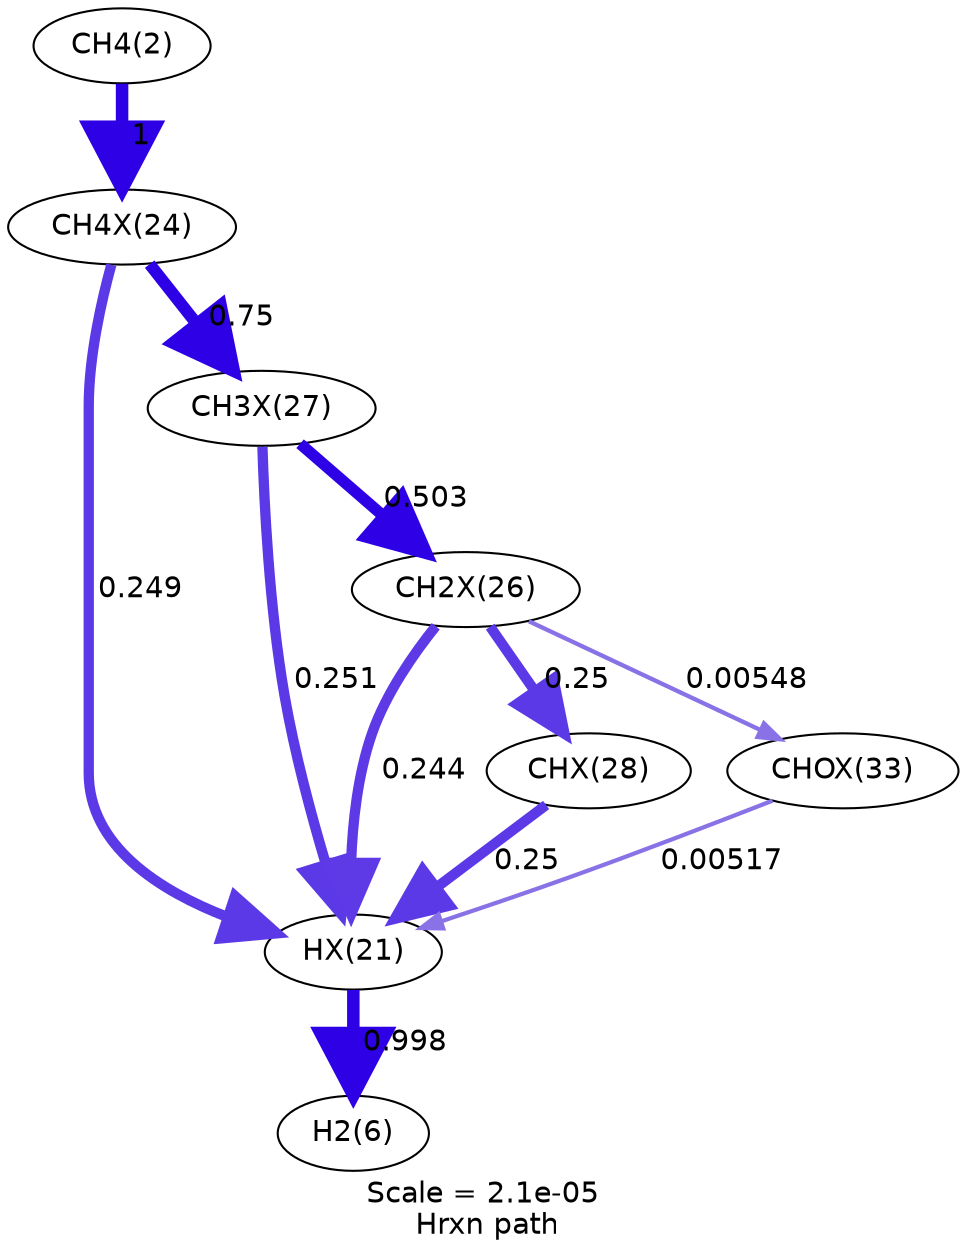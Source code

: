 digraph reaction_paths {
center=1;
s1 -> s27[fontname="Helvetica", penwidth=6, arrowsize=3, color="0.7, 1.5, 0.9"
, label=" 0.998"];
s7 -> s1[fontname="Helvetica", penwidth=4.96, arrowsize=2.48, color="0.7, 0.751, 0.9"
, label=" 0.251"];
s6 -> s1[fontname="Helvetica", penwidth=4.94, arrowsize=2.47, color="0.7, 0.744, 0.9"
, label=" 0.244"];
s8 -> s1[fontname="Helvetica", penwidth=4.95, arrowsize=2.48, color="0.7, 0.75, 0.9"
, label=" 0.25"];
s13 -> s1[fontname="Helvetica", penwidth=2.03, arrowsize=1.01, color="0.7, 0.505, 0.9"
, label=" 0.00517"];
s4 -> s1[fontname="Helvetica", penwidth=4.95, arrowsize=2.47, color="0.7, 0.749, 0.9"
, label=" 0.249"];
s23 -> s4[fontname="Helvetica", penwidth=6, arrowsize=3, color="0.7, 1.5, 0.9"
, label=" 1"];
s7 -> s6[fontname="Helvetica", penwidth=5.48, arrowsize=2.74, color="0.7, 1, 0.9"
, label=" 0.503"];
s4 -> s7[fontname="Helvetica", penwidth=5.78, arrowsize=2.89, color="0.7, 1.25, 0.9"
, label=" 0.75"];
s6 -> s8[fontname="Helvetica", penwidth=4.95, arrowsize=2.48, color="0.7, 0.75, 0.9"
, label=" 0.25"];
s6 -> s13[fontname="Helvetica", penwidth=2.07, arrowsize=1.03, color="0.7, 0.505, 0.9"
, label=" 0.00548"];
s1 [ fontname="Helvetica", label="HX(21)"];
s4 [ fontname="Helvetica", label="CH4X(24)"];
s6 [ fontname="Helvetica", label="CH2X(26)"];
s7 [ fontname="Helvetica", label="CH3X(27)"];
s8 [ fontname="Helvetica", label="CHX(28)"];
s13 [ fontname="Helvetica", label="CHOX(33)"];
s23 [ fontname="Helvetica", label="CH4(2)"];
s27 [ fontname="Helvetica", label="H2(6)"];
 label = "Scale = 2.1e-05\l Hrxn path";
 fontname = "Helvetica";
}
